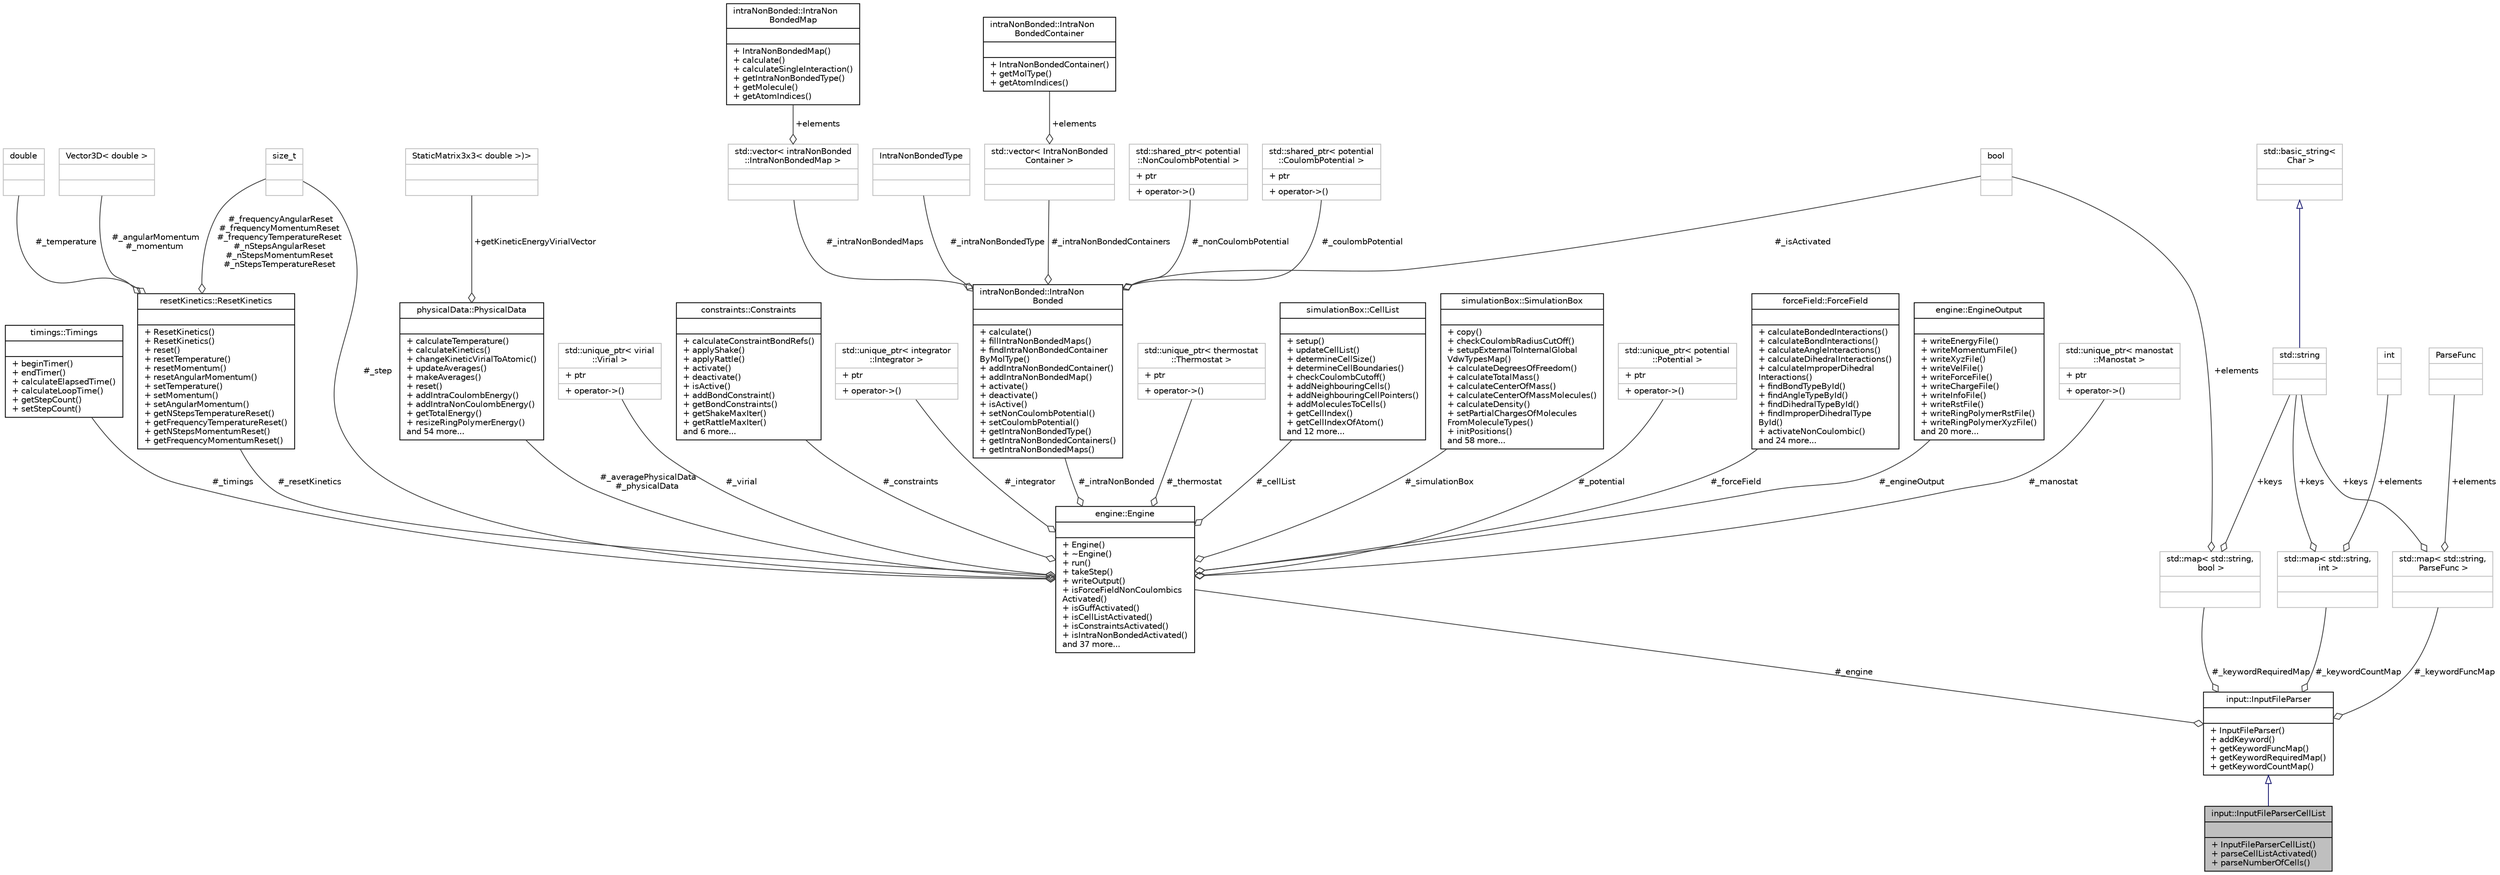 digraph "input::InputFileParserCellList"
{
 // LATEX_PDF_SIZE
  edge [fontname="Helvetica",fontsize="10",labelfontname="Helvetica",labelfontsize="10"];
  node [fontname="Helvetica",fontsize="10",shape=record];
  Node1 [label="{input::InputFileParserCellList\n||+ InputFileParserCellList()\l+ parseCellListActivated()\l+ parseNumberOfCells()\l}",height=0.2,width=0.4,color="black", fillcolor="grey75", style="filled", fontcolor="black",tooltip="Parses the cell list commands in the input file."];
  Node2 -> Node1 [dir="back",color="midnightblue",fontsize="10",style="solid",arrowtail="onormal",fontname="Helvetica"];
  Node2 [label="{input::InputFileParser\n||+ InputFileParser()\l+ addKeyword()\l+ getKeywordFuncMap()\l+ getKeywordRequiredMap()\l+ getKeywordCountMap()\l}",height=0.2,width=0.4,color="black", fillcolor="white", style="filled",URL="$classinput_1_1InputFileParser.html",tooltip="Base class for parsing the input file."];
  Node3 -> Node2 [color="grey25",fontsize="10",style="solid",label=" #_engine" ,arrowhead="odiamond",fontname="Helvetica"];
  Node3 [label="{engine::Engine\n||+ Engine()\l+ ~Engine()\l+ run()\l+ takeStep()\l+ writeOutput()\l+ isForceFieldNonCoulombics\lActivated()\l+ isGuffActivated()\l+ isCellListActivated()\l+ isConstraintsActivated()\l+ isIntraNonBondedActivated()\land 37 more...\l}",height=0.2,width=0.4,color="black", fillcolor="white", style="filled",URL="$classengine_1_1Engine.html",tooltip="Contains all the information needed to run the simulation."];
  Node4 -> Node3 [color="grey25",fontsize="10",style="solid",label=" #_manostat" ,arrowhead="odiamond",fontname="Helvetica"];
  Node4 [label="{std::unique_ptr\< manostat\l::Manostat \>\n|+ ptr\l|+ operator-\>()\l}",height=0.2,width=0.4,color="grey75", fillcolor="white", style="filled",tooltip=" "];
  Node5 -> Node3 [color="grey25",fontsize="10",style="solid",label=" #_integrator" ,arrowhead="odiamond",fontname="Helvetica"];
  Node5 [label="{std::unique_ptr\< integrator\l::Integrator \>\n|+ ptr\l|+ operator-\>()\l}",height=0.2,width=0.4,color="grey75", fillcolor="white", style="filled",tooltip=" "];
  Node6 -> Node3 [color="grey25",fontsize="10",style="solid",label=" #_thermostat" ,arrowhead="odiamond",fontname="Helvetica"];
  Node6 [label="{std::unique_ptr\< thermostat\l::Thermostat \>\n|+ ptr\l|+ operator-\>()\l}",height=0.2,width=0.4,color="grey75", fillcolor="white", style="filled",tooltip=" "];
  Node7 -> Node3 [color="grey25",fontsize="10",style="solid",label=" #_cellList" ,arrowhead="odiamond",fontname="Helvetica"];
  Node7 [label="{simulationBox::CellList\n||+ setup()\l+ updateCellList()\l+ determineCellSize()\l+ determineCellBoundaries()\l+ checkCoulombCutoff()\l+ addNeighbouringCells()\l+ addNeighbouringCellPointers()\l+ addMoleculesToCells()\l+ getCellIndex()\l+ getCellIndexOfAtom()\land 12 more...\l}",height=0.2,width=0.4,color="black", fillcolor="white", style="filled",URL="$classsimulationBox_1_1CellList.html",tooltip="CellList is a class for cell list."];
  Node8 -> Node3 [color="grey25",fontsize="10",style="solid",label=" #_simulationBox" ,arrowhead="odiamond",fontname="Helvetica"];
  Node8 [label="{simulationBox::SimulationBox\n||+ copy()\l+ checkCoulombRadiusCutOff()\l+ setupExternalToInternalGlobal\lVdwTypesMap()\l+ calculateDegreesOfFreedom()\l+ calculateTotalMass()\l+ calculateCenterOfMass()\l+ calculateCenterOfMassMolecules()\l+ calculateDensity()\l+ setPartialChargesOfMolecules\lFromMoleculeTypes()\l+ initPositions()\land 58 more...\l}",height=0.2,width=0.4,color="black", fillcolor="white", style="filled",URL="$classsimulationBox_1_1SimulationBox.html",tooltip="contains all particles and the simulation box"];
  Node9 -> Node3 [color="grey25",fontsize="10",style="solid",label=" #_step" ,arrowhead="odiamond",fontname="Helvetica"];
  Node9 [label="{size_t\n||}",height=0.2,width=0.4,color="grey75", fillcolor="white", style="filled",tooltip=" "];
  Node10 -> Node3 [color="grey25",fontsize="10",style="solid",label=" #_resetKinetics" ,arrowhead="odiamond",fontname="Helvetica"];
  Node10 [label="{resetKinetics::ResetKinetics\n||+ ResetKinetics()\l+ ResetKinetics()\l+ reset()\l+ resetTemperature()\l+ resetMomentum()\l+ resetAngularMomentum()\l+ setTemperature()\l+ setMomentum()\l+ setAngularMomentum()\l+ getNStepsTemperatureReset()\l+ getFrequencyTemperatureReset()\l+ getNStepsMomentumReset()\l+ getFrequencyMomentumReset()\l}",height=0.2,width=0.4,color="black", fillcolor="white", style="filled",URL="$classresetKinetics_1_1ResetKinetics.html",tooltip="base class for the reset of the kinetics - represents also class for no reset"];
  Node11 -> Node10 [color="grey25",fontsize="10",style="solid",label=" #_temperature" ,arrowhead="odiamond",fontname="Helvetica"];
  Node11 [label="{double\n||}",height=0.2,width=0.4,color="grey75", fillcolor="white", style="filled",tooltip=" "];
  Node9 -> Node10 [color="grey25",fontsize="10",style="solid",label=" #_frequencyAngularReset\n#_frequencyMomentumReset\n#_frequencyTemperatureReset\n#_nStepsAngularReset\n#_nStepsMomentumReset\n#_nStepsTemperatureReset" ,arrowhead="odiamond",fontname="Helvetica"];
  Node12 -> Node10 [color="grey25",fontsize="10",style="solid",label=" #_angularMomentum\n#_momentum" ,arrowhead="odiamond",fontname="Helvetica"];
  Node12 [label="{Vector3D\< double \>\n||}",height=0.2,width=0.4,color="grey75", fillcolor="white", style="filled",tooltip=" "];
  Node13 -> Node3 [color="grey25",fontsize="10",style="solid",label=" #_forceField" ,arrowhead="odiamond",fontname="Helvetica"];
  Node13 [label="{forceField::ForceField\n||+ calculateBondedInteractions()\l+ calculateBondInteractions()\l+ calculateAngleInteractions()\l+ calculateDihedralInteractions()\l+ calculateImproperDihedral\lInteractions()\l+ findBondTypeById()\l+ findAngleTypeById()\l+ findDihedralTypeById()\l+ findImproperDihedralType\lById()\l+ activateNonCoulombic()\land 24 more...\l}",height=0.2,width=0.4,color="black", fillcolor="white", style="filled",URL="$classforceField_1_1ForceField.html",tooltip="force field object containing all force field information"];
  Node14 -> Node3 [color="grey25",fontsize="10",style="solid",label=" #_engineOutput" ,arrowhead="odiamond",fontname="Helvetica"];
  Node14 [label="{engine::EngineOutput\n||+ writeEnergyFile()\l+ writeMomentumFile()\l+ writeXyzFile()\l+ writeVelFile()\l+ writeForceFile()\l+ writeChargeFile()\l+ writeInfoFile()\l+ writeRstFile()\l+ writeRingPolymerRstFile()\l+ writeRingPolymerXyzFile()\land 20 more...\l}",height=0.2,width=0.4,color="black", fillcolor="white", style="filled",URL="$classengine_1_1EngineOutput.html",tooltip="contains unique pointers to all of the output classes"];
  Node15 -> Node3 [color="grey25",fontsize="10",style="solid",label=" #_intraNonBonded" ,arrowhead="odiamond",fontname="Helvetica"];
  Node15 [label="{intraNonBonded::IntraNon\lBonded\n||+ calculate()\l+ fillIntraNonBondedMaps()\l+ findIntraNonBondedContainer\lByMolType()\l+ addIntraNonBondedContainer()\l+ addIntraNonBondedMap()\l+ activate()\l+ deactivate()\l+ isActive()\l+ setNonCoulombPotential()\l+ setCoulombPotential()\l+ getIntraNonBondedType()\l+ getIntraNonBondedContainers()\l+ getIntraNonBondedMaps()\l}",height=0.2,width=0.4,color="black", fillcolor="white", style="filled",URL="$classintraNonBonded_1_1IntraNonBonded.html",tooltip="base class for intra non bonded interactions"];
  Node16 -> Node15 [color="grey25",fontsize="10",style="solid",label=" #_nonCoulombPotential" ,arrowhead="odiamond",fontname="Helvetica"];
  Node16 [label="{std::shared_ptr\< potential\l::NonCoulombPotential \>\n|+ ptr\l|+ operator-\>()\l}",height=0.2,width=0.4,color="grey75", fillcolor="white", style="filled",tooltip=" "];
  Node17 -> Node15 [color="grey25",fontsize="10",style="solid",label=" #_intraNonBondedType" ,arrowhead="odiamond",fontname="Helvetica"];
  Node17 [label="{IntraNonBondedType\n||}",height=0.2,width=0.4,color="grey75", fillcolor="white", style="filled",tooltip=" "];
  Node18 -> Node15 [color="grey25",fontsize="10",style="solid",label=" #_intraNonBondedContainers" ,arrowhead="odiamond",fontname="Helvetica"];
  Node18 [label="{std::vector\< IntraNonBonded\lContainer \>\n||}",height=0.2,width=0.4,color="grey75", fillcolor="white", style="filled",tooltip=" "];
  Node19 -> Node18 [color="grey25",fontsize="10",style="solid",label=" +elements" ,arrowhead="odiamond",fontname="Helvetica"];
  Node19 [label="{intraNonBonded::IntraNon\lBondedContainer\n||+ IntraNonBondedContainer()\l+ getMolType()\l+ getAtomIndices()\l}",height=0.2,width=0.4,color="black", fillcolor="white", style="filled",URL="$classintraNonBonded_1_1IntraNonBondedContainer.html",tooltip="represents a container for a single intra non bonded type"];
  Node20 -> Node15 [color="grey25",fontsize="10",style="solid",label=" #_isActivated" ,arrowhead="odiamond",fontname="Helvetica"];
  Node20 [label="{bool\n||}",height=0.2,width=0.4,color="grey75", fillcolor="white", style="filled",tooltip=" "];
  Node21 -> Node15 [color="grey25",fontsize="10",style="solid",label=" #_coulombPotential" ,arrowhead="odiamond",fontname="Helvetica"];
  Node21 [label="{std::shared_ptr\< potential\l::CoulombPotential \>\n|+ ptr\l|+ operator-\>()\l}",height=0.2,width=0.4,color="grey75", fillcolor="white", style="filled",tooltip=" "];
  Node22 -> Node15 [color="grey25",fontsize="10",style="solid",label=" #_intraNonBondedMaps" ,arrowhead="odiamond",fontname="Helvetica"];
  Node22 [label="{std::vector\< intraNonBonded\l::IntraNonBondedMap \>\n||}",height=0.2,width=0.4,color="grey75", fillcolor="white", style="filled",tooltip=" "];
  Node23 -> Node22 [color="grey25",fontsize="10",style="solid",label=" +elements" ,arrowhead="odiamond",fontname="Helvetica"];
  Node23 [label="{intraNonBonded::IntraNon\lBondedMap\n||+ IntraNonBondedMap()\l+ calculate()\l+ calculateSingleInteraction()\l+ getIntraNonBondedType()\l+ getMolecule()\l+ getAtomIndices()\l}",height=0.2,width=0.4,color="black", fillcolor="white", style="filled",URL="$classintraNonBonded_1_1IntraNonBondedMap.html",tooltip="defines a map for a single molecule to its intra non bonded interactions"];
  Node24 -> Node3 [color="grey25",fontsize="10",style="solid",label=" #_timings" ,arrowhead="odiamond",fontname="Helvetica"];
  Node24 [label="{timings::Timings\n||+ beginTimer()\l+ endTimer()\l+ calculateElapsedTime()\l+ calculateLoopTime()\l+ getStepCount()\l+ setStepCount()\l}",height=0.2,width=0.4,color="black", fillcolor="white", style="filled",URL="$classtimings_1_1Timings.html",tooltip="Stores all timings information."];
  Node25 -> Node3 [color="grey25",fontsize="10",style="solid",label=" #_averagePhysicalData\n#_physicalData" ,arrowhead="odiamond",fontname="Helvetica"];
  Node25 [label="{physicalData::PhysicalData\n||+ calculateTemperature()\l+ calculateKinetics()\l+ changeKineticVirialToAtomic()\l+ updateAverages()\l+ makeAverages()\l+ reset()\l+ addIntraCoulombEnergy()\l+ addIntraNonCoulombEnergy()\l+ getTotalEnergy()\l+ resizeRingPolymerEnergy()\land 54 more...\l}",height=0.2,width=0.4,color="black", fillcolor="white", style="filled",URL="$classphysicalData_1_1PhysicalData.html",tooltip="PhysicalData is a class for output data storage."];
  Node26 -> Node25 [color="grey25",fontsize="10",style="solid",label=" +getKineticEnergyVirialVector" ,arrowhead="odiamond",fontname="Helvetica"];
  Node26 [label="{StaticMatrix3x3\< double \>)\>\n||}",height=0.2,width=0.4,color="grey75", fillcolor="white", style="filled",tooltip=" "];
  Node27 -> Node3 [color="grey25",fontsize="10",style="solid",label=" #_potential" ,arrowhead="odiamond",fontname="Helvetica"];
  Node27 [label="{std::unique_ptr\< potential\l::Potential \>\n|+ ptr\l|+ operator-\>()\l}",height=0.2,width=0.4,color="grey75", fillcolor="white", style="filled",tooltip=" "];
  Node28 -> Node3 [color="grey25",fontsize="10",style="solid",label=" #_virial" ,arrowhead="odiamond",fontname="Helvetica"];
  Node28 [label="{std::unique_ptr\< virial\l::Virial \>\n|+ ptr\l|+ operator-\>()\l}",height=0.2,width=0.4,color="grey75", fillcolor="white", style="filled",tooltip=" "];
  Node29 -> Node3 [color="grey25",fontsize="10",style="solid",label=" #_constraints" ,arrowhead="odiamond",fontname="Helvetica"];
  Node29 [label="{constraints::Constraints\n||+ calculateConstraintBondRefs()\l+ applyShake()\l+ applyRattle()\l+ activate()\l+ deactivate()\l+ isActive()\l+ addBondConstraint()\l+ getBondConstraints()\l+ getShakeMaxIter()\l+ getRattleMaxIter()\land 6 more...\l}",height=0.2,width=0.4,color="black", fillcolor="white", style="filled",URL="$classconstraints_1_1Constraints.html",tooltip="class containing all constraints"];
  Node30 -> Node2 [color="grey25",fontsize="10",style="solid",label=" #_keywordCountMap" ,arrowhead="odiamond",fontname="Helvetica"];
  Node30 [label="{std::map\< std::string,\l int \>\n||}",height=0.2,width=0.4,color="grey75", fillcolor="white", style="filled",tooltip=" "];
  Node31 -> Node30 [color="grey25",fontsize="10",style="solid",label=" +elements" ,arrowhead="odiamond",fontname="Helvetica"];
  Node31 [label="{int\n||}",height=0.2,width=0.4,color="grey75", fillcolor="white", style="filled",tooltip=" "];
  Node32 -> Node30 [color="grey25",fontsize="10",style="solid",label=" +keys" ,arrowhead="odiamond",fontname="Helvetica"];
  Node32 [label="{std::string\n||}",height=0.2,width=0.4,color="grey75", fillcolor="white", style="filled",tooltip=" "];
  Node33 -> Node32 [dir="back",color="midnightblue",fontsize="10",style="solid",arrowtail="onormal",fontname="Helvetica"];
  Node33 [label="{std::basic_string\<\l Char \>\n||}",height=0.2,width=0.4,color="grey75", fillcolor="white", style="filled",tooltip=" "];
  Node34 -> Node2 [color="grey25",fontsize="10",style="solid",label=" #_keywordRequiredMap" ,arrowhead="odiamond",fontname="Helvetica"];
  Node34 [label="{std::map\< std::string,\l bool \>\n||}",height=0.2,width=0.4,color="grey75", fillcolor="white", style="filled",tooltip=" "];
  Node20 -> Node34 [color="grey25",fontsize="10",style="solid",label=" +elements" ,arrowhead="odiamond",fontname="Helvetica"];
  Node32 -> Node34 [color="grey25",fontsize="10",style="solid",label=" +keys" ,arrowhead="odiamond",fontname="Helvetica"];
  Node35 -> Node2 [color="grey25",fontsize="10",style="solid",label=" #_keywordFuncMap" ,arrowhead="odiamond",fontname="Helvetica"];
  Node35 [label="{std::map\< std::string,\l ParseFunc \>\n||}",height=0.2,width=0.4,color="grey75", fillcolor="white", style="filled",tooltip=" "];
  Node36 -> Node35 [color="grey25",fontsize="10",style="solid",label=" +elements" ,arrowhead="odiamond",fontname="Helvetica"];
  Node36 [label="{ParseFunc\n||}",height=0.2,width=0.4,color="grey75", fillcolor="white", style="filled",tooltip=" "];
  Node32 -> Node35 [color="grey25",fontsize="10",style="solid",label=" +keys" ,arrowhead="odiamond",fontname="Helvetica"];
}
